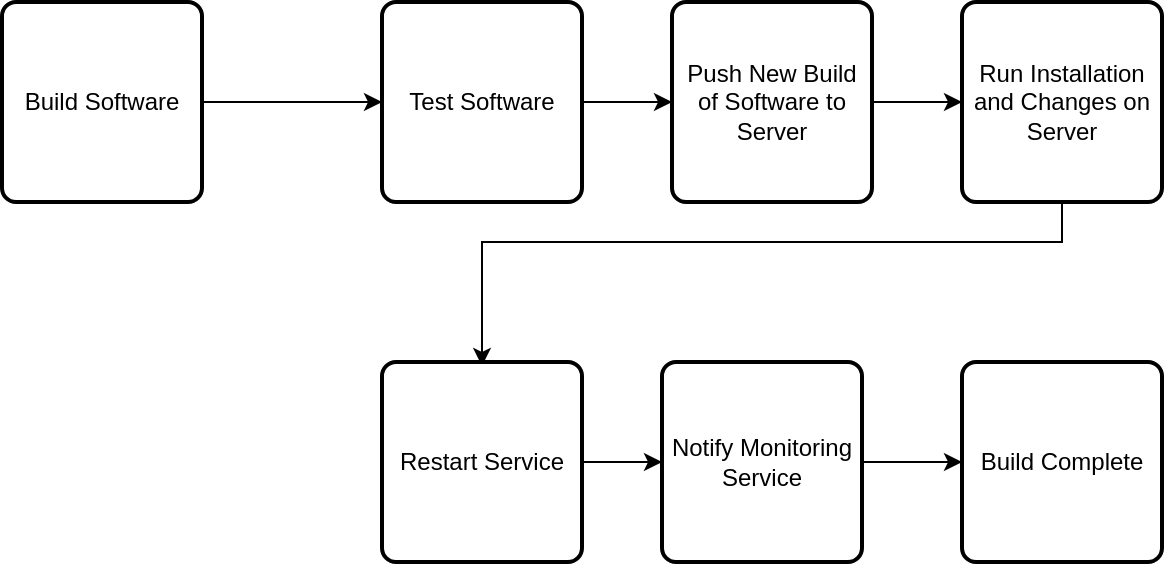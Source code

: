 <mxfile version="11.0.5" type="device"><diagram id="PEpAmb-kBfw5PnfE_NCs" name="Page-1"><mxGraphModel dx="588" dy="625" grid="1" gridSize="10" guides="1" tooltips="1" connect="1" arrows="1" fold="1" page="1" pageScale="1" pageWidth="850" pageHeight="1100" math="0" shadow="0"><root><mxCell id="0"/><mxCell id="1" parent="0"/><mxCell id="VcBYsudx46ciPpxLEuvh-3" value="" style="edgeStyle=orthogonalEdgeStyle;rounded=0;orthogonalLoop=1;jettySize=auto;html=1;" edge="1" parent="1" source="VcBYsudx46ciPpxLEuvh-1" target="VcBYsudx46ciPpxLEuvh-2"><mxGeometry relative="1" as="geometry"/></mxCell><mxCell id="VcBYsudx46ciPpxLEuvh-1" value="Build Software" style="rounded=1;whiteSpace=wrap;html=1;absoluteArcSize=1;arcSize=14;strokeWidth=2;" vertex="1" parent="1"><mxGeometry x="40" y="20" width="100" height="100" as="geometry"/></mxCell><mxCell id="VcBYsudx46ciPpxLEuvh-5" value="" style="edgeStyle=orthogonalEdgeStyle;rounded=0;orthogonalLoop=1;jettySize=auto;html=1;" edge="1" parent="1" source="VcBYsudx46ciPpxLEuvh-2" target="VcBYsudx46ciPpxLEuvh-4"><mxGeometry relative="1" as="geometry"/></mxCell><mxCell id="VcBYsudx46ciPpxLEuvh-2" value="Test Software" style="rounded=1;whiteSpace=wrap;html=1;absoluteArcSize=1;arcSize=14;strokeWidth=2;" vertex="1" parent="1"><mxGeometry x="230" y="20" width="100" height="100" as="geometry"/></mxCell><mxCell id="VcBYsudx46ciPpxLEuvh-7" value="" style="edgeStyle=orthogonalEdgeStyle;rounded=0;orthogonalLoop=1;jettySize=auto;html=1;" edge="1" parent="1" source="VcBYsudx46ciPpxLEuvh-4" target="VcBYsudx46ciPpxLEuvh-6"><mxGeometry relative="1" as="geometry"/></mxCell><mxCell id="VcBYsudx46ciPpxLEuvh-4" value="Push New Build of Software to Server" style="rounded=1;whiteSpace=wrap;html=1;absoluteArcSize=1;arcSize=14;strokeWidth=2;" vertex="1" parent="1"><mxGeometry x="375" y="20" width="100" height="100" as="geometry"/></mxCell><mxCell id="VcBYsudx46ciPpxLEuvh-9" value="" style="edgeStyle=orthogonalEdgeStyle;rounded=0;orthogonalLoop=1;jettySize=auto;html=1;" edge="1" parent="1"><mxGeometry relative="1" as="geometry"><mxPoint x="520" y="72" as="sourcePoint"/><mxPoint x="280" y="202" as="targetPoint"/><Array as="points"><mxPoint x="570" y="72"/><mxPoint x="570" y="140"/><mxPoint x="280" y="140"/></Array></mxGeometry></mxCell><mxCell id="VcBYsudx46ciPpxLEuvh-6" value="Run Installation and Changes on Server" style="rounded=1;whiteSpace=wrap;html=1;absoluteArcSize=1;arcSize=14;strokeWidth=2;" vertex="1" parent="1"><mxGeometry x="520" y="20" width="100" height="100" as="geometry"/></mxCell><mxCell id="VcBYsudx46ciPpxLEuvh-11" value="" style="edgeStyle=orthogonalEdgeStyle;rounded=0;orthogonalLoop=1;jettySize=auto;html=1;" edge="1" parent="1" source="VcBYsudx46ciPpxLEuvh-8" target="VcBYsudx46ciPpxLEuvh-10"><mxGeometry relative="1" as="geometry"/></mxCell><mxCell id="VcBYsudx46ciPpxLEuvh-8" value="Restart Service" style="rounded=1;whiteSpace=wrap;html=1;absoluteArcSize=1;arcSize=14;strokeWidth=2;" vertex="1" parent="1"><mxGeometry x="230" y="200" width="100" height="100" as="geometry"/></mxCell><mxCell id="VcBYsudx46ciPpxLEuvh-13" value="" style="edgeStyle=orthogonalEdgeStyle;rounded=0;orthogonalLoop=1;jettySize=auto;html=1;" edge="1" parent="1" source="VcBYsudx46ciPpxLEuvh-10" target="VcBYsudx46ciPpxLEuvh-12"><mxGeometry relative="1" as="geometry"/></mxCell><mxCell id="VcBYsudx46ciPpxLEuvh-10" value="Notify Monitoring Service" style="rounded=1;whiteSpace=wrap;html=1;absoluteArcSize=1;arcSize=14;strokeWidth=2;" vertex="1" parent="1"><mxGeometry x="370" y="200" width="100" height="100" as="geometry"/></mxCell><mxCell id="VcBYsudx46ciPpxLEuvh-12" value="Build Complete" style="rounded=1;whiteSpace=wrap;html=1;absoluteArcSize=1;arcSize=14;strokeWidth=2;" vertex="1" parent="1"><mxGeometry x="520" y="200" width="100" height="100" as="geometry"/></mxCell></root></mxGraphModel></diagram></mxfile>